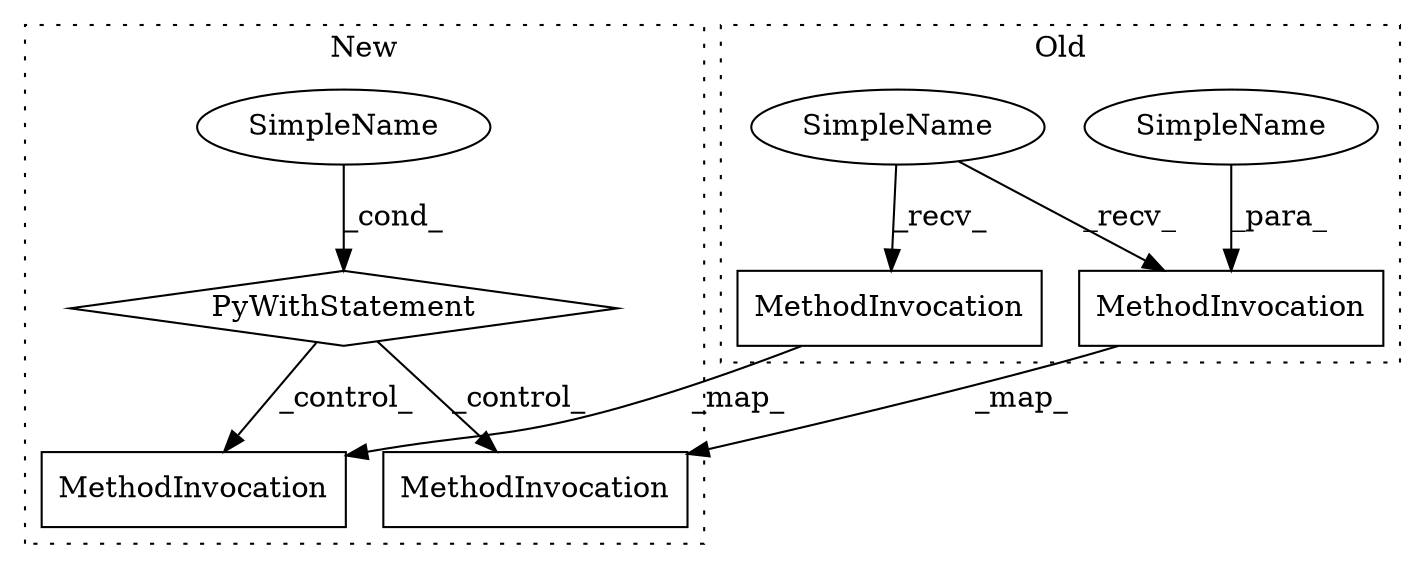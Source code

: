 digraph G {
subgraph cluster0 {
1 [label="MethodInvocation" a="32" s="1667,1754" l="11,1" shape="box"];
2 [label="MethodInvocation" a="32" s="1772,1859" l="11,1" shape="box"];
6 [label="SimpleName" a="42" s="" l="" shape="ellipse"];
7 [label="SimpleName" a="42" s="368" l="10" shape="ellipse"];
label = "Old";
style="dotted";
}
subgraph cluster1 {
3 [label="MethodInvocation" a="32" s="1770,1852" l="11,1" shape="box"];
4 [label="MethodInvocation" a="32" s="1668,1750" l="11,1" shape="box"];
5 [label="SimpleName" a="42" s="" l="" shape="ellipse"];
8 [label="PyWithStatement" a="104" s="1402,1431" l="10,2" shape="diamond"];
label = "New";
style="dotted";
}
1 -> 4 [label="_map_"];
2 -> 3 [label="_map_"];
5 -> 8 [label="_cond_"];
6 -> 2 [label="_para_"];
7 -> 1 [label="_recv_"];
7 -> 2 [label="_recv_"];
8 -> 4 [label="_control_"];
8 -> 3 [label="_control_"];
}